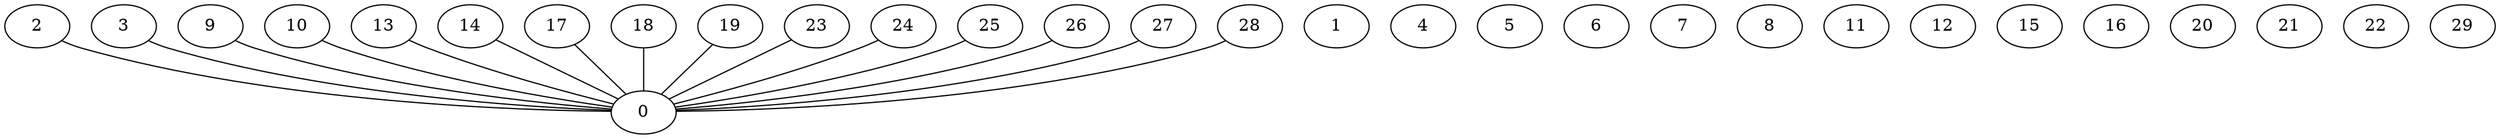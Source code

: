 graph g2 {
0;
1;
2;
3;
4;
5;
6;
7;
8;
9;
10;
11;
12;
13;
14;
15;
16;
17;
18;
19;
20;
21;
22;
23;
24;
25;
26;
27;
28;
29;

2--0;
3--0;
9--0;
10--0;
13--0;
14--0;
17--0;
18--0;
19--0;
23--0;
24--0;
25--0;
26--0;
27--0;
28--0;
}